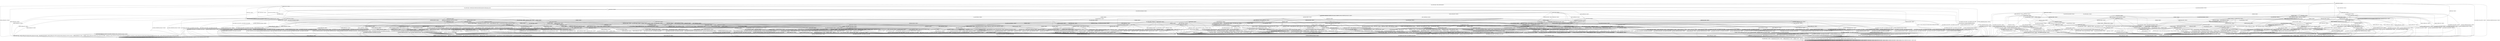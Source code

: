 digraph h19 {
s0 [label="s0"];
s1 [label="s1"];
s2 [label="s2"];
s6 [label="s6"];
s9 [label="s9"];
s10 [label="s10"];
s74 [label="s74"];
s76 [label="s76"];
s3 [label="s3"];
s4 [label="s4"];
s7 [label="s7"];
s8 [label="s8"];
s11 [label="s11"];
s17 [label="s17"];
s22 [label="s22"];
s75 [label="s75"];
s77 [label="s77"];
s78 [label="s78"];
s80 [label="s80"];
s82 [label="s82"];
s86 [label="s86"];
s90 [label="s90"];
s5 [label="s5"];
s12 [label="s12"];
s18 [label="s18"];
s19 [label="s19"];
s24 [label="s24"];
s26 [label="s26"];
s32 [label="s32"];
s38 [label="s38"];
s79 [label="s79"];
s81 [label="s81"];
s83 [label="s83"];
s85 [label="s85"];
s87 [label="s87"];
s88 [label="s88"];
s92 [label="s92"];
s13 [label="s13"];
s14 [label="s14"];
s20 [label="s20"];
s23 [label="s23"];
s25 [label="s25"];
s28 [label="s28"];
s30 [label="s30"];
s33 [label="s33"];
s34 [label="s34"];
s39 [label="s39"];
s41 [label="s41"];
s47 [label="s47"];
s48 [label="s48"];
s84 [label="s84"];
s89 [label="s89"];
s91 [label="s91"];
s15 [label="s15"];
s16 [label="s16"];
s21 [label="s21"];
s27 [label="s27"];
s29 [label="s29"];
s31 [label="s31"];
s35 [label="s35"];
s40 [label="s40"];
s42 [label="s42"];
s44 [label="s44"];
s45 [label="s45"];
s46 [label="s46"];
s50 [label="s50"];
s52 [label="s52"];
s53 [label="s53"];
s60 [label="s60"];
s64 [label="s64"];
s93 [label="s93"];
s36 [label="s36"];
s37 [label="s37"];
s43 [label="s43"];
s49 [label="s49"];
s51 [label="s51"];
s54 [label="s54"];
s57 [label="s57"];
s58 [label="s58"];
s61 [label="s61"];
s62 [label="s62"];
s65 [label="s65"];
s67 [label="s67"];
s70 [label="s70"];
s71 [label="s71"];
s55 [label="s55"];
s56 [label="s56"];
s59 [label="s59"];
s63 [label="s63"];
s66 [label="s66"];
s68 [label="s68"];
s72 [label="s72"];
s69 [label="s69"];
s73 [label="s73"];
s0 -> s1 [label="RSA_CLIENT_HELLO / HELLO_VERIFY_REQUEST"];
s0 -> s2 [label="RSA_CLIENT_KEY_EXCHANGE / TIMEOUT"];
s0 -> s9 [label="CHANGE_CIPHER_SPEC / TIMEOUT"];
s0 -> s10 [label="FINISHED / TIMEOUT"];
s0 -> s0 [label="APPLICATION / TIMEOUT"];
s0 -> s74 [label="CERTIFICATE / TIMEOUT"];
s0 -> s76 [label="EMPTY_CERTIFICATE / TIMEOUT"];
s0 -> s10 [label="CERTIFICATE_VERIFY / TIMEOUT"];
s0 -> s6 [label="Alert(WARNING,CLOSE_NOTIFY) / TIMEOUT"];
s0 -> s6 [label="Alert(FATAL,UNEXPECTED_MESSAGE) / TIMEOUT"];
s1 -> s3 [label="RSA_CLIENT_HELLO / SERVER_HELLO,CERTIFICATE,CERTIFICATE_REQUEST,SERVER_HELLO_DONE"];
s1 -> s4 [label="RSA_CLIENT_KEY_EXCHANGE / TIMEOUT"];
s1 -> s9 [label="CHANGE_CIPHER_SPEC / TIMEOUT"];
s1 -> s11 [label="FINISHED / TIMEOUT"];
s1 -> s1 [label="APPLICATION / TIMEOUT"];
s1 -> s17 [label="CERTIFICATE / TIMEOUT"];
s1 -> s22 [label="EMPTY_CERTIFICATE / TIMEOUT"];
s1 -> s11 [label="CERTIFICATE_VERIFY / TIMEOUT"];
s1 -> s6 [label="Alert(WARNING,CLOSE_NOTIFY) / Alert(WARNING,CLOSE_NOTIFY)"];
s1 -> s6 [label="Alert(FATAL,UNEXPECTED_MESSAGE) / TIMEOUT"];
s2 -> s80 [label="RSA_CLIENT_HELLO / TIMEOUT"];
s2 -> s10 [label="RSA_CLIENT_KEY_EXCHANGE / TIMEOUT"];
s2 -> s8 [label="CHANGE_CIPHER_SPEC / TIMEOUT"];
s2 -> s86 [label="FINISHED / TIMEOUT"];
s2 -> s2 [label="APPLICATION / TIMEOUT"];
s2 -> s78 [label="CERTIFICATE / TIMEOUT"];
s2 -> s78 [label="EMPTY_CERTIFICATE / TIMEOUT"];
s2 -> s75 [label="CERTIFICATE_VERIFY / TIMEOUT"];
s2 -> s6 [label="Alert(WARNING,CLOSE_NOTIFY) / TIMEOUT"];
s2 -> s6 [label="Alert(FATAL,UNEXPECTED_MESSAGE) / TIMEOUT"];
s6 -> s7 [label="RSA_CLIENT_HELLO / TIMEOUT"];
s6 -> s7 [label="RSA_CLIENT_KEY_EXCHANGE / TIMEOUT"];
s6 -> s7 [label="CHANGE_CIPHER_SPEC / TIMEOUT"];
s6 -> s7 [label="FINISHED / TIMEOUT"];
s6 -> s7 [label="APPLICATION / TIMEOUT"];
s6 -> s7 [label="CERTIFICATE / TIMEOUT"];
s6 -> s7 [label="EMPTY_CERTIFICATE / TIMEOUT"];
s6 -> s7 [label="CERTIFICATE_VERIFY / TIMEOUT"];
s6 -> s7 [label="Alert(WARNING,CLOSE_NOTIFY) / TIMEOUT"];
s6 -> s7 [label="Alert(FATAL,UNEXPECTED_MESSAGE) / TIMEOUT"];
s9 -> s9 [label="RSA_CLIENT_HELLO / TIMEOUT"];
s9 -> s9 [label="RSA_CLIENT_KEY_EXCHANGE / TIMEOUT"];
s9 -> s9 [label="CHANGE_CIPHER_SPEC / TIMEOUT"];
s9 -> s9 [label="FINISHED / TIMEOUT"];
s9 -> s9 [label="APPLICATION / TIMEOUT"];
s9 -> s9 [label="CERTIFICATE / TIMEOUT"];
s9 -> s9 [label="EMPTY_CERTIFICATE / TIMEOUT"];
s9 -> s9 [label="CERTIFICATE_VERIFY / TIMEOUT"];
s9 -> s9 [label="Alert(WARNING,CLOSE_NOTIFY) / TIMEOUT"];
s9 -> s9 [label="Alert(FATAL,UNEXPECTED_MESSAGE) / TIMEOUT"];
s10 -> s10 [label="RSA_CLIENT_HELLO / TIMEOUT"];
s10 -> s10 [label="RSA_CLIENT_KEY_EXCHANGE / TIMEOUT"];
s10 -> s9 [label="CHANGE_CIPHER_SPEC / TIMEOUT"];
s10 -> s10 [label="FINISHED / TIMEOUT"];
s10 -> s10 [label="APPLICATION / TIMEOUT"];
s10 -> s10 [label="CERTIFICATE / TIMEOUT"];
s10 -> s10 [label="EMPTY_CERTIFICATE / TIMEOUT"];
s10 -> s10 [label="CERTIFICATE_VERIFY / TIMEOUT"];
s10 -> s6 [label="Alert(WARNING,CLOSE_NOTIFY) / TIMEOUT"];
s10 -> s6 [label="Alert(FATAL,UNEXPECTED_MESSAGE) / TIMEOUT"];
s74 -> s74 [label="RSA_CLIENT_HELLO / TIMEOUT"];
s74 -> s74 [label="RSA_CLIENT_KEY_EXCHANGE / TIMEOUT"];
s74 -> s9 [label="CHANGE_CIPHER_SPEC / TIMEOUT"];
s74 -> s74 [label="FINISHED / TIMEOUT"];
s74 -> s74 [label="APPLICATION / TIMEOUT"];
s74 -> s10 [label="CERTIFICATE / TIMEOUT"];
s74 -> s10 [label="EMPTY_CERTIFICATE / TIMEOUT"];
s74 -> s77 [label="CERTIFICATE_VERIFY / TIMEOUT"];
s74 -> s6 [label="Alert(WARNING,CLOSE_NOTIFY) / TIMEOUT"];
s74 -> s6 [label="Alert(FATAL,UNEXPECTED_MESSAGE) / TIMEOUT"];
s76 -> s82 [label="RSA_CLIENT_HELLO / TIMEOUT"];
s76 -> s78 [label="RSA_CLIENT_KEY_EXCHANGE / TIMEOUT"];
s76 -> s8 [label="CHANGE_CIPHER_SPEC / TIMEOUT"];
s76 -> s90 [label="FINISHED / TIMEOUT"];
s76 -> s76 [label="APPLICATION / TIMEOUT"];
s76 -> s10 [label="CERTIFICATE / TIMEOUT"];
s76 -> s10 [label="EMPTY_CERTIFICATE / TIMEOUT"];
s76 -> s77 [label="CERTIFICATE_VERIFY / TIMEOUT"];
s76 -> s6 [label="Alert(WARNING,CLOSE_NOTIFY) / TIMEOUT"];
s76 -> s6 [label="Alert(FATAL,UNEXPECTED_MESSAGE) / TIMEOUT"];
s3 -> s6 [label="RSA_CLIENT_HELLO / Alert(FATAL,UNEXPECTED_MESSAGE)"];
s3 -> s12 [label="RSA_CLIENT_KEY_EXCHANGE / TIMEOUT"];
s3 -> s9 [label="CHANGE_CIPHER_SPEC / TIMEOUT"];
s3 -> s11 [label="FINISHED / TIMEOUT"];
s3 -> s3 [label="APPLICATION / TIMEOUT"];
s3 -> s17 [label="CERTIFICATE / TIMEOUT"];
s3 -> s18 [label="EMPTY_CERTIFICATE / TIMEOUT"];
s3 -> s11 [label="CERTIFICATE_VERIFY / TIMEOUT"];
s3 -> s6 [label="Alert(WARNING,CLOSE_NOTIFY) / Alert(WARNING,CLOSE_NOTIFY)"];
s3 -> s6 [label="Alert(FATAL,UNEXPECTED_MESSAGE) / TIMEOUT"];
s4 -> s26 [label="RSA_CLIENT_HELLO / TIMEOUT"];
s4 -> s11 [label="RSA_CLIENT_KEY_EXCHANGE / TIMEOUT"];
s4 -> s5 [label="CHANGE_CIPHER_SPEC / TIMEOUT"];
s4 -> s32 [label="FINISHED / TIMEOUT"];
s4 -> s4 [label="APPLICATION / TIMEOUT"];
s4 -> s38 [label="CERTIFICATE / TIMEOUT"];
s4 -> s38 [label="EMPTY_CERTIFICATE / TIMEOUT"];
s4 -> s19 [label="CERTIFICATE_VERIFY / TIMEOUT"];
s4 -> s6 [label="Alert(WARNING,CLOSE_NOTIFY) / Alert(WARNING,CLOSE_NOTIFY)"];
s4 -> s6 [label="Alert(FATAL,UNEXPECTED_MESSAGE) / TIMEOUT"];
s7 -> s7 [label="RSA_CLIENT_HELLO / SOCKET_CLOSED"];
s7 -> s7 [label="RSA_CLIENT_KEY_EXCHANGE / SOCKET_CLOSED"];
s7 -> s7 [label="CHANGE_CIPHER_SPEC / SOCKET_CLOSED"];
s7 -> s7 [label="FINISHED / SOCKET_CLOSED"];
s7 -> s7 [label="APPLICATION / SOCKET_CLOSED"];
s7 -> s7 [label="CERTIFICATE / SOCKET_CLOSED"];
s7 -> s7 [label="EMPTY_CERTIFICATE / SOCKET_CLOSED"];
s7 -> s7 [label="CERTIFICATE_VERIFY / SOCKET_CLOSED"];
s7 -> s7 [label="Alert(WARNING,CLOSE_NOTIFY) / SOCKET_CLOSED"];
s7 -> s7 [label="Alert(FATAL,UNEXPECTED_MESSAGE) / SOCKET_CLOSED"];
s8 -> s6 [label="RSA_CLIENT_HELLO / TIMEOUT"];
s8 -> s6 [label="RSA_CLIENT_KEY_EXCHANGE / TIMEOUT"];
s8 -> s9 [label="CHANGE_CIPHER_SPEC / TIMEOUT"];
s8 -> s6 [label="FINISHED / TIMEOUT"];
s8 -> s8 [label="APPLICATION / TIMEOUT"];
s8 -> s6 [label="CERTIFICATE / TIMEOUT"];
s8 -> s6 [label="EMPTY_CERTIFICATE / TIMEOUT"];
s8 -> s6 [label="CERTIFICATE_VERIFY / TIMEOUT"];
s8 -> s8 [label="Alert(WARNING,CLOSE_NOTIFY) / TIMEOUT"];
s8 -> s8 [label="Alert(FATAL,UNEXPECTED_MESSAGE) / TIMEOUT"];
s11 -> s11 [label="RSA_CLIENT_HELLO / TIMEOUT"];
s11 -> s11 [label="RSA_CLIENT_KEY_EXCHANGE / TIMEOUT"];
s11 -> s9 [label="CHANGE_CIPHER_SPEC / TIMEOUT"];
s11 -> s11 [label="FINISHED / TIMEOUT"];
s11 -> s11 [label="APPLICATION / TIMEOUT"];
s11 -> s11 [label="CERTIFICATE / TIMEOUT"];
s11 -> s11 [label="EMPTY_CERTIFICATE / TIMEOUT"];
s11 -> s11 [label="CERTIFICATE_VERIFY / TIMEOUT"];
s11 -> s6 [label="Alert(WARNING,CLOSE_NOTIFY) / Alert(WARNING,CLOSE_NOTIFY)"];
s11 -> s6 [label="Alert(FATAL,UNEXPECTED_MESSAGE) / TIMEOUT"];
s17 -> s17 [label="RSA_CLIENT_HELLO / TIMEOUT"];
s17 -> s17 [label="RSA_CLIENT_KEY_EXCHANGE / TIMEOUT"];
s17 -> s9 [label="CHANGE_CIPHER_SPEC / TIMEOUT"];
s17 -> s17 [label="FINISHED / TIMEOUT"];
s17 -> s17 [label="APPLICATION / TIMEOUT"];
s17 -> s11 [label="CERTIFICATE / TIMEOUT"];
s17 -> s11 [label="EMPTY_CERTIFICATE / TIMEOUT"];
s17 -> s24 [label="CERTIFICATE_VERIFY / TIMEOUT"];
s17 -> s6 [label="Alert(WARNING,CLOSE_NOTIFY) / Alert(WARNING,CLOSE_NOTIFY)"];
s17 -> s6 [label="Alert(FATAL,UNEXPECTED_MESSAGE) / TIMEOUT"];
s22 -> s33 [label="RSA_CLIENT_HELLO / TIMEOUT"];
s22 -> s38 [label="RSA_CLIENT_KEY_EXCHANGE / TIMEOUT"];
s22 -> s5 [label="CHANGE_CIPHER_SPEC / TIMEOUT"];
s22 -> s47 [label="FINISHED / TIMEOUT"];
s22 -> s22 [label="APPLICATION / TIMEOUT"];
s22 -> s11 [label="CERTIFICATE / TIMEOUT"];
s22 -> s11 [label="EMPTY_CERTIFICATE / TIMEOUT"];
s22 -> s24 [label="CERTIFICATE_VERIFY / TIMEOUT"];
s22 -> s6 [label="Alert(WARNING,CLOSE_NOTIFY) / Alert(WARNING,CLOSE_NOTIFY)"];
s22 -> s6 [label="Alert(FATAL,UNEXPECTED_MESSAGE) / TIMEOUT"];
s75 -> s81 [label="RSA_CLIENT_HELLO / TIMEOUT"];
s75 -> s10 [label="RSA_CLIENT_KEY_EXCHANGE / TIMEOUT"];
s75 -> s8 [label="CHANGE_CIPHER_SPEC / TIMEOUT"];
s75 -> s87 [label="FINISHED / TIMEOUT"];
s75 -> s75 [label="APPLICATION / TIMEOUT"];
s75 -> s79 [label="CERTIFICATE / TIMEOUT"];
s75 -> s79 [label="EMPTY_CERTIFICATE / TIMEOUT"];
s75 -> s10 [label="CERTIFICATE_VERIFY / TIMEOUT"];
s75 -> s6 [label="Alert(WARNING,CLOSE_NOTIFY) / TIMEOUT"];
s75 -> s6 [label="Alert(FATAL,UNEXPECTED_MESSAGE) / TIMEOUT"];
s77 -> s77 [label="RSA_CLIENT_HELLO / TIMEOUT"];
s77 -> s79 [label="RSA_CLIENT_KEY_EXCHANGE / TIMEOUT"];
s77 -> s8 [label="CHANGE_CIPHER_SPEC / TIMEOUT"];
s77 -> s85 [label="FINISHED / TIMEOUT"];
s77 -> s77 [label="APPLICATION / TIMEOUT"];
s77 -> s10 [label="CERTIFICATE / TIMEOUT"];
s77 -> s10 [label="EMPTY_CERTIFICATE / TIMEOUT"];
s77 -> s10 [label="CERTIFICATE_VERIFY / TIMEOUT"];
s77 -> s6 [label="Alert(WARNING,CLOSE_NOTIFY) / TIMEOUT"];
s77 -> s6 [label="Alert(FATAL,UNEXPECTED_MESSAGE) / TIMEOUT"];
s78 -> s83 [label="RSA_CLIENT_HELLO / TIMEOUT"];
s78 -> s10 [label="RSA_CLIENT_KEY_EXCHANGE / TIMEOUT"];
s78 -> s8 [label="CHANGE_CIPHER_SPEC / TIMEOUT"];
s78 -> s90 [label="FINISHED / TIMEOUT"];
s78 -> s78 [label="APPLICATION / TIMEOUT"];
s78 -> s10 [label="CERTIFICATE / TIMEOUT"];
s78 -> s10 [label="EMPTY_CERTIFICATE / TIMEOUT"];
s78 -> s79 [label="CERTIFICATE_VERIFY / TIMEOUT"];
s78 -> s6 [label="Alert(WARNING,CLOSE_NOTIFY) / TIMEOUT"];
s78 -> s6 [label="Alert(FATAL,UNEXPECTED_MESSAGE) / TIMEOUT"];
s80 -> s10 [label="RSA_CLIENT_HELLO / TIMEOUT"];
s80 -> s10 [label="RSA_CLIENT_KEY_EXCHANGE / TIMEOUT"];
s80 -> s8 [label="CHANGE_CIPHER_SPEC / TIMEOUT"];
s80 -> s88 [label="FINISHED / TIMEOUT"];
s80 -> s80 [label="APPLICATION / TIMEOUT"];
s80 -> s83 [label="CERTIFICATE / TIMEOUT"];
s80 -> s83 [label="EMPTY_CERTIFICATE / TIMEOUT"];
s80 -> s81 [label="CERTIFICATE_VERIFY / TIMEOUT"];
s80 -> s6 [label="Alert(WARNING,CLOSE_NOTIFY) / TIMEOUT"];
s80 -> s6 [label="Alert(FATAL,UNEXPECTED_MESSAGE) / TIMEOUT"];
s82 -> s10 [label="RSA_CLIENT_HELLO / TIMEOUT"];
s82 -> s83 [label="RSA_CLIENT_KEY_EXCHANGE / TIMEOUT"];
s82 -> s8 [label="CHANGE_CIPHER_SPEC / TIMEOUT"];
s82 -> s92 [label="FINISHED / TIMEOUT"];
s82 -> s82 [label="APPLICATION / TIMEOUT"];
s82 -> s10 [label="CERTIFICATE / TIMEOUT"];
s82 -> s10 [label="EMPTY_CERTIFICATE / TIMEOUT"];
s82 -> s77 [label="CERTIFICATE_VERIFY / TIMEOUT"];
s82 -> s6 [label="Alert(WARNING,CLOSE_NOTIFY) / TIMEOUT"];
s82 -> s6 [label="Alert(FATAL,UNEXPECTED_MESSAGE) / TIMEOUT"];
s86 -> s88 [label="RSA_CLIENT_HELLO / TIMEOUT"];
s86 -> s10 [label="RSA_CLIENT_KEY_EXCHANGE / TIMEOUT"];
s86 -> s8 [label="CHANGE_CIPHER_SPEC / TIMEOUT"];
s86 -> s10 [label="FINISHED / TIMEOUT"];
s86 -> s86 [label="APPLICATION / TIMEOUT"];
s86 -> s90 [label="CERTIFICATE / TIMEOUT"];
s86 -> s90 [label="EMPTY_CERTIFICATE / TIMEOUT"];
s86 -> s87 [label="CERTIFICATE_VERIFY / TIMEOUT"];
s86 -> s6 [label="Alert(WARNING,CLOSE_NOTIFY) / TIMEOUT"];
s86 -> s6 [label="Alert(FATAL,UNEXPECTED_MESSAGE) / TIMEOUT"];
s90 -> s92 [label="RSA_CLIENT_HELLO / TIMEOUT"];
s90 -> s90 [label="RSA_CLIENT_KEY_EXCHANGE / TIMEOUT"];
s90 -> s8 [label="CHANGE_CIPHER_SPEC / TIMEOUT"];
s90 -> s10 [label="FINISHED / TIMEOUT"];
s90 -> s90 [label="APPLICATION / TIMEOUT"];
s90 -> s10 [label="CERTIFICATE / TIMEOUT"];
s90 -> s10 [label="EMPTY_CERTIFICATE / TIMEOUT"];
s90 -> s85 [label="CERTIFICATE_VERIFY / TIMEOUT"];
s90 -> s6 [label="Alert(WARNING,CLOSE_NOTIFY) / TIMEOUT"];
s90 -> s6 [label="Alert(FATAL,UNEXPECTED_MESSAGE) / TIMEOUT"];
s5 -> s6 [label="RSA_CLIENT_HELLO / Alert(FATAL,UNEXPECTED_MESSAGE)"];
s5 -> s6 [label="RSA_CLIENT_KEY_EXCHANGE / Alert(FATAL,UNEXPECTED_MESSAGE)"];
s5 -> s9 [label="CHANGE_CIPHER_SPEC / TIMEOUT"];
s5 -> s6 [label="FINISHED / Alert(FATAL,UNEXPECTED_MESSAGE)"];
s5 -> s5 [label="APPLICATION / TIMEOUT"];
s5 -> s6 [label="CERTIFICATE / Alert(FATAL,UNEXPECTED_MESSAGE)"];
s5 -> s6 [label="EMPTY_CERTIFICATE / Alert(FATAL,UNEXPECTED_MESSAGE)"];
s5 -> s6 [label="CERTIFICATE_VERIFY / Alert(FATAL,UNEXPECTED_MESSAGE)"];
s5 -> s5 [label="Alert(WARNING,CLOSE_NOTIFY) / TIMEOUT"];
s5 -> s5 [label="Alert(FATAL,UNEXPECTED_MESSAGE) / TIMEOUT"];
s12 -> s26 [label="RSA_CLIENT_HELLO / TIMEOUT"];
s12 -> s11 [label="RSA_CLIENT_KEY_EXCHANGE / TIMEOUT"];
s12 -> s13 [label="CHANGE_CIPHER_SPEC / TIMEOUT"];
s12 -> s32 [label="FINISHED / TIMEOUT"];
s12 -> s12 [label="APPLICATION / TIMEOUT"];
s12 -> s14 [label="CERTIFICATE / TIMEOUT"];
s12 -> s23 [label="EMPTY_CERTIFICATE / TIMEOUT"];
s12 -> s20 [label="CERTIFICATE_VERIFY / TIMEOUT"];
s12 -> s6 [label="Alert(WARNING,CLOSE_NOTIFY) / Alert(WARNING,CLOSE_NOTIFY)"];
s12 -> s6 [label="Alert(FATAL,UNEXPECTED_MESSAGE) / TIMEOUT"];
s18 -> s33 [label="RSA_CLIENT_HELLO / TIMEOUT"];
s18 -> s23 [label="RSA_CLIENT_KEY_EXCHANGE / TIMEOUT"];
s18 -> s5 [label="CHANGE_CIPHER_SPEC / TIMEOUT"];
s18 -> s47 [label="FINISHED / TIMEOUT"];
s18 -> s18 [label="APPLICATION / TIMEOUT"];
s18 -> s11 [label="CERTIFICATE / TIMEOUT"];
s18 -> s11 [label="EMPTY_CERTIFICATE / TIMEOUT"];
s18 -> s25 [label="CERTIFICATE_VERIFY / TIMEOUT"];
s18 -> s6 [label="Alert(WARNING,CLOSE_NOTIFY) / Alert(WARNING,CLOSE_NOTIFY)"];
s18 -> s6 [label="Alert(FATAL,UNEXPECTED_MESSAGE) / TIMEOUT"];
s19 -> s28 [label="RSA_CLIENT_HELLO / TIMEOUT"];
s19 -> s11 [label="RSA_CLIENT_KEY_EXCHANGE / TIMEOUT"];
s19 -> s5 [label="CHANGE_CIPHER_SPEC / TIMEOUT"];
s19 -> s34 [label="FINISHED / TIMEOUT"];
s19 -> s19 [label="APPLICATION / TIMEOUT"];
s19 -> s39 [label="CERTIFICATE / TIMEOUT"];
s19 -> s39 [label="EMPTY_CERTIFICATE / TIMEOUT"];
s19 -> s11 [label="CERTIFICATE_VERIFY / TIMEOUT"];
s19 -> s6 [label="Alert(WARNING,CLOSE_NOTIFY) / Alert(WARNING,CLOSE_NOTIFY)"];
s19 -> s6 [label="Alert(FATAL,UNEXPECTED_MESSAGE) / TIMEOUT"];
s24 -> s30 [label="RSA_CLIENT_HELLO / TIMEOUT"];
s24 -> s39 [label="RSA_CLIENT_KEY_EXCHANGE / TIMEOUT"];
s24 -> s5 [label="CHANGE_CIPHER_SPEC / TIMEOUT"];
s24 -> s48 [label="FINISHED / TIMEOUT"];
s24 -> s24 [label="APPLICATION / TIMEOUT"];
s24 -> s11 [label="CERTIFICATE / TIMEOUT"];
s24 -> s11 [label="EMPTY_CERTIFICATE / TIMEOUT"];
s24 -> s11 [label="CERTIFICATE_VERIFY / TIMEOUT"];
s24 -> s6 [label="Alert(WARNING,CLOSE_NOTIFY) / Alert(WARNING,CLOSE_NOTIFY)"];
s24 -> s6 [label="Alert(FATAL,UNEXPECTED_MESSAGE) / TIMEOUT"];
s26 -> s11 [label="RSA_CLIENT_HELLO / TIMEOUT"];
s26 -> s11 [label="RSA_CLIENT_KEY_EXCHANGE / TIMEOUT"];
s26 -> s5 [label="CHANGE_CIPHER_SPEC / TIMEOUT"];
s26 -> s41 [label="FINISHED / TIMEOUT"];
s26 -> s26 [label="APPLICATION / TIMEOUT"];
s26 -> s27 [label="CERTIFICATE / TIMEOUT"];
s26 -> s27 [label="EMPTY_CERTIFICATE / TIMEOUT"];
s26 -> s28 [label="CERTIFICATE_VERIFY / TIMEOUT"];
s26 -> s6 [label="Alert(WARNING,CLOSE_NOTIFY) / Alert(WARNING,CLOSE_NOTIFY)"];
s26 -> s6 [label="Alert(FATAL,UNEXPECTED_MESSAGE) / TIMEOUT"];
s32 -> s41 [label="RSA_CLIENT_HELLO / TIMEOUT"];
s32 -> s11 [label="RSA_CLIENT_KEY_EXCHANGE / TIMEOUT"];
s32 -> s5 [label="CHANGE_CIPHER_SPEC / TIMEOUT"];
s32 -> s11 [label="FINISHED / TIMEOUT"];
s32 -> s32 [label="APPLICATION / TIMEOUT"];
s32 -> s46 [label="CERTIFICATE / TIMEOUT"];
s32 -> s46 [label="EMPTY_CERTIFICATE / TIMEOUT"];
s32 -> s34 [label="CERTIFICATE_VERIFY / TIMEOUT"];
s32 -> s6 [label="Alert(WARNING,CLOSE_NOTIFY) / Alert(WARNING,CLOSE_NOTIFY)"];
s32 -> s6 [label="Alert(FATAL,UNEXPECTED_MESSAGE) / TIMEOUT"];
s38 -> s27 [label="RSA_CLIENT_HELLO / TIMEOUT"];
s38 -> s11 [label="RSA_CLIENT_KEY_EXCHANGE / TIMEOUT"];
s38 -> s5 [label="CHANGE_CIPHER_SPEC / TIMEOUT"];
s38 -> s46 [label="FINISHED / TIMEOUT"];
s38 -> s38 [label="APPLICATION / TIMEOUT"];
s38 -> s11 [label="CERTIFICATE / TIMEOUT"];
s38 -> s11 [label="EMPTY_CERTIFICATE / TIMEOUT"];
s38 -> s39 [label="CERTIFICATE_VERIFY / TIMEOUT"];
s38 -> s6 [label="Alert(WARNING,CLOSE_NOTIFY) / Alert(WARNING,CLOSE_NOTIFY)"];
s38 -> s6 [label="Alert(FATAL,UNEXPECTED_MESSAGE) / TIMEOUT"];
s79 -> s84 [label="RSA_CLIENT_HELLO / TIMEOUT"];
s79 -> s10 [label="RSA_CLIENT_KEY_EXCHANGE / TIMEOUT"];
s79 -> s8 [label="CHANGE_CIPHER_SPEC / TIMEOUT"];
s79 -> s91 [label="FINISHED / TIMEOUT"];
s79 -> s79 [label="APPLICATION / TIMEOUT"];
s79 -> s10 [label="CERTIFICATE / TIMEOUT"];
s79 -> s10 [label="EMPTY_CERTIFICATE / TIMEOUT"];
s79 -> s10 [label="CERTIFICATE_VERIFY / TIMEOUT"];
s79 -> s6 [label="Alert(WARNING,CLOSE_NOTIFY) / TIMEOUT"];
s79 -> s6 [label="Alert(FATAL,UNEXPECTED_MESSAGE) / TIMEOUT"];
s81 -> s10 [label="RSA_CLIENT_HELLO / TIMEOUT"];
s81 -> s10 [label="RSA_CLIENT_KEY_EXCHANGE / TIMEOUT"];
s81 -> s8 [label="CHANGE_CIPHER_SPEC / TIMEOUT"];
s81 -> s89 [label="FINISHED / TIMEOUT"];
s81 -> s81 [label="APPLICATION / TIMEOUT"];
s81 -> s84 [label="CERTIFICATE / TIMEOUT"];
s81 -> s84 [label="EMPTY_CERTIFICATE / TIMEOUT"];
s81 -> s10 [label="CERTIFICATE_VERIFY / TIMEOUT"];
s81 -> s6 [label="Alert(WARNING,CLOSE_NOTIFY) / TIMEOUT"];
s81 -> s6 [label="Alert(FATAL,UNEXPECTED_MESSAGE) / TIMEOUT"];
s83 -> s10 [label="RSA_CLIENT_HELLO / TIMEOUT"];
s83 -> s10 [label="RSA_CLIENT_KEY_EXCHANGE / TIMEOUT"];
s83 -> s8 [label="CHANGE_CIPHER_SPEC / TIMEOUT"];
s83 -> s92 [label="FINISHED / TIMEOUT"];
s83 -> s83 [label="APPLICATION / TIMEOUT"];
s83 -> s10 [label="CERTIFICATE / TIMEOUT"];
s83 -> s10 [label="EMPTY_CERTIFICATE / TIMEOUT"];
s83 -> s84 [label="CERTIFICATE_VERIFY / TIMEOUT"];
s83 -> s6 [label="Alert(WARNING,CLOSE_NOTIFY) / TIMEOUT"];
s83 -> s6 [label="Alert(FATAL,UNEXPECTED_MESSAGE) / TIMEOUT"];
s85 -> s85 [label="RSA_CLIENT_HELLO / TIMEOUT"];
s85 -> s91 [label="RSA_CLIENT_KEY_EXCHANGE / TIMEOUT"];
s85 -> s8 [label="CHANGE_CIPHER_SPEC / TIMEOUT"];
s85 -> s10 [label="FINISHED / TIMEOUT"];
s85 -> s85 [label="APPLICATION / TIMEOUT"];
s85 -> s10 [label="CERTIFICATE / TIMEOUT"];
s85 -> s10 [label="EMPTY_CERTIFICATE / TIMEOUT"];
s85 -> s10 [label="CERTIFICATE_VERIFY / TIMEOUT"];
s85 -> s6 [label="Alert(WARNING,CLOSE_NOTIFY) / TIMEOUT"];
s85 -> s6 [label="Alert(FATAL,UNEXPECTED_MESSAGE) / TIMEOUT"];
s87 -> s89 [label="RSA_CLIENT_HELLO / TIMEOUT"];
s87 -> s10 [label="RSA_CLIENT_KEY_EXCHANGE / TIMEOUT"];
s87 -> s8 [label="CHANGE_CIPHER_SPEC / TIMEOUT"];
s87 -> s10 [label="FINISHED / TIMEOUT"];
s87 -> s87 [label="APPLICATION / TIMEOUT"];
s87 -> s91 [label="CERTIFICATE / TIMEOUT"];
s87 -> s91 [label="EMPTY_CERTIFICATE / TIMEOUT"];
s87 -> s10 [label="CERTIFICATE_VERIFY / TIMEOUT"];
s87 -> s6 [label="Alert(WARNING,CLOSE_NOTIFY) / TIMEOUT"];
s87 -> s6 [label="Alert(FATAL,UNEXPECTED_MESSAGE) / TIMEOUT"];
s88 -> s10 [label="RSA_CLIENT_HELLO / TIMEOUT"];
s88 -> s10 [label="RSA_CLIENT_KEY_EXCHANGE / TIMEOUT"];
s88 -> s8 [label="CHANGE_CIPHER_SPEC / TIMEOUT"];
s88 -> s10 [label="FINISHED / TIMEOUT"];
s88 -> s88 [label="APPLICATION / TIMEOUT"];
s88 -> s92 [label="CERTIFICATE / TIMEOUT"];
s88 -> s92 [label="EMPTY_CERTIFICATE / TIMEOUT"];
s88 -> s89 [label="CERTIFICATE_VERIFY / TIMEOUT"];
s88 -> s6 [label="Alert(WARNING,CLOSE_NOTIFY) / TIMEOUT"];
s88 -> s6 [label="Alert(FATAL,UNEXPECTED_MESSAGE) / TIMEOUT"];
s92 -> s10 [label="RSA_CLIENT_HELLO / TIMEOUT"];
s92 -> s92 [label="RSA_CLIENT_KEY_EXCHANGE / TIMEOUT"];
s92 -> s8 [label="CHANGE_CIPHER_SPEC / TIMEOUT"];
s92 -> s10 [label="FINISHED / TIMEOUT"];
s92 -> s92 [label="APPLICATION / TIMEOUT"];
s92 -> s10 [label="CERTIFICATE / TIMEOUT"];
s92 -> s10 [label="EMPTY_CERTIFICATE / TIMEOUT"];
s92 -> s85 [label="CERTIFICATE_VERIFY / TIMEOUT"];
s92 -> s6 [label="Alert(WARNING,CLOSE_NOTIFY) / TIMEOUT"];
s92 -> s6 [label="Alert(FATAL,UNEXPECTED_MESSAGE) / TIMEOUT"];
s13 -> s60 [label="RSA_CLIENT_HELLO / TIMEOUT"];
s13 -> s11 [label="RSA_CLIENT_KEY_EXCHANGE / TIMEOUT"];
s13 -> s9 [label="CHANGE_CIPHER_SPEC / TIMEOUT"];
s13 -> s15 [label="FINISHED / CHANGE_CIPHER_SPEC,FINISHED,CHANGE_CIPHER_SPEC,FINISHED"];
s13 -> s13 [label="APPLICATION / TIMEOUT"];
s13 -> s44 [label="CERTIFICATE / TIMEOUT"];
s13 -> s45 [label="EMPTY_CERTIFICATE / TIMEOUT"];
s13 -> s64 [label="CERTIFICATE_VERIFY / TIMEOUT"];
s13 -> s13 [label="Alert(WARNING,CLOSE_NOTIFY) / TIMEOUT"];
s13 -> s13 [label="Alert(FATAL,UNEXPECTED_MESSAGE) / TIMEOUT"];
s14 -> s27 [label="RSA_CLIENT_HELLO / TIMEOUT"];
s14 -> s11 [label="RSA_CLIENT_KEY_EXCHANGE / TIMEOUT"];
s14 -> s16 [label="CHANGE_CIPHER_SPEC / TIMEOUT"];
s14 -> s46 [label="FINISHED / TIMEOUT"];
s14 -> s14 [label="APPLICATION / TIMEOUT"];
s14 -> s11 [label="CERTIFICATE / TIMEOUT"];
s14 -> s11 [label="EMPTY_CERTIFICATE / TIMEOUT"];
s14 -> s14 [label="CERTIFICATE_VERIFY / TIMEOUT"];
s14 -> s6 [label="Alert(WARNING,CLOSE_NOTIFY) / Alert(WARNING,CLOSE_NOTIFY)"];
s14 -> s6 [label="Alert(FATAL,UNEXPECTED_MESSAGE) / TIMEOUT"];
s20 -> s29 [label="RSA_CLIENT_HELLO / TIMEOUT"];
s20 -> s11 [label="RSA_CLIENT_KEY_EXCHANGE / TIMEOUT"];
s20 -> s21 [label="CHANGE_CIPHER_SPEC / TIMEOUT"];
s20 -> s35 [label="FINISHED / TIMEOUT"];
s20 -> s20 [label="APPLICATION / TIMEOUT"];
s20 -> s40 [label="CERTIFICATE / TIMEOUT"];
s20 -> s40 [label="EMPTY_CERTIFICATE / TIMEOUT"];
s20 -> s11 [label="CERTIFICATE_VERIFY / TIMEOUT"];
s20 -> s6 [label="Alert(WARNING,CLOSE_NOTIFY) / Alert(WARNING,CLOSE_NOTIFY)"];
s20 -> s6 [label="Alert(FATAL,UNEXPECTED_MESSAGE) / TIMEOUT"];
s23 -> s27 [label="RSA_CLIENT_HELLO / TIMEOUT"];
s23 -> s11 [label="RSA_CLIENT_KEY_EXCHANGE / TIMEOUT"];
s23 -> s16 [label="CHANGE_CIPHER_SPEC / TIMEOUT"];
s23 -> s46 [label="FINISHED / TIMEOUT"];
s23 -> s23 [label="APPLICATION / TIMEOUT"];
s23 -> s11 [label="CERTIFICATE / TIMEOUT"];
s23 -> s11 [label="EMPTY_CERTIFICATE / TIMEOUT"];
s23 -> s40 [label="CERTIFICATE_VERIFY / TIMEOUT"];
s23 -> s6 [label="Alert(WARNING,CLOSE_NOTIFY) / Alert(WARNING,CLOSE_NOTIFY)"];
s23 -> s6 [label="Alert(FATAL,UNEXPECTED_MESSAGE) / TIMEOUT"];
s25 -> s31 [label="RSA_CLIENT_HELLO / TIMEOUT"];
s25 -> s40 [label="RSA_CLIENT_KEY_EXCHANGE / TIMEOUT"];
s25 -> s21 [label="CHANGE_CIPHER_SPEC / TIMEOUT"];
s25 -> s25 [label="FINISHED / TIMEOUT"];
s25 -> s25 [label="APPLICATION / TIMEOUT"];
s25 -> s11 [label="CERTIFICATE / TIMEOUT"];
s25 -> s11 [label="EMPTY_CERTIFICATE / TIMEOUT"];
s25 -> s11 [label="CERTIFICATE_VERIFY / TIMEOUT"];
s25 -> s6 [label="Alert(WARNING,CLOSE_NOTIFY) / Alert(WARNING,CLOSE_NOTIFY)"];
s25 -> s6 [label="Alert(FATAL,UNEXPECTED_MESSAGE) / TIMEOUT"];
s28 -> s11 [label="RSA_CLIENT_HELLO / TIMEOUT"];
s28 -> s11 [label="RSA_CLIENT_KEY_EXCHANGE / TIMEOUT"];
s28 -> s5 [label="CHANGE_CIPHER_SPEC / TIMEOUT"];
s28 -> s42 [label="FINISHED / TIMEOUT"];
s28 -> s28 [label="APPLICATION / TIMEOUT"];
s28 -> s36 [label="CERTIFICATE / TIMEOUT"];
s28 -> s36 [label="EMPTY_CERTIFICATE / TIMEOUT"];
s28 -> s11 [label="CERTIFICATE_VERIFY / TIMEOUT"];
s28 -> s6 [label="Alert(WARNING,CLOSE_NOTIFY) / Alert(WARNING,CLOSE_NOTIFY)"];
s28 -> s6 [label="Alert(FATAL,UNEXPECTED_MESSAGE) / TIMEOUT"];
s30 -> s11 [label="RSA_CLIENT_HELLO / TIMEOUT"];
s30 -> s36 [label="RSA_CLIENT_KEY_EXCHANGE / TIMEOUT"];
s30 -> s5 [label="CHANGE_CIPHER_SPEC / TIMEOUT"];
s30 -> s50 [label="FINISHED / TIMEOUT"];
s30 -> s30 [label="APPLICATION / TIMEOUT"];
s30 -> s11 [label="CERTIFICATE / TIMEOUT"];
s30 -> s11 [label="EMPTY_CERTIFICATE / TIMEOUT"];
s30 -> s11 [label="CERTIFICATE_VERIFY / TIMEOUT"];
s30 -> s6 [label="Alert(WARNING,CLOSE_NOTIFY) / Alert(WARNING,CLOSE_NOTIFY)"];
s30 -> s6 [label="Alert(FATAL,UNEXPECTED_MESSAGE) / TIMEOUT"];
s33 -> s11 [label="RSA_CLIENT_HELLO / TIMEOUT"];
s33 -> s27 [label="RSA_CLIENT_KEY_EXCHANGE / TIMEOUT"];
s33 -> s5 [label="CHANGE_CIPHER_SPEC / TIMEOUT"];
s33 -> s52 [label="FINISHED / TIMEOUT"];
s33 -> s33 [label="APPLICATION / TIMEOUT"];
s33 -> s11 [label="CERTIFICATE / TIMEOUT"];
s33 -> s11 [label="EMPTY_CERTIFICATE / TIMEOUT"];
s33 -> s30 [label="CERTIFICATE_VERIFY / TIMEOUT"];
s33 -> s6 [label="Alert(WARNING,CLOSE_NOTIFY) / Alert(WARNING,CLOSE_NOTIFY)"];
s33 -> s6 [label="Alert(FATAL,UNEXPECTED_MESSAGE) / TIMEOUT"];
s34 -> s42 [label="RSA_CLIENT_HELLO / TIMEOUT"];
s34 -> s11 [label="RSA_CLIENT_KEY_EXCHANGE / TIMEOUT"];
s34 -> s5 [label="CHANGE_CIPHER_SPEC / TIMEOUT"];
s34 -> s11 [label="FINISHED / TIMEOUT"];
s34 -> s34 [label="APPLICATION / TIMEOUT"];
s34 -> s53 [label="CERTIFICATE / TIMEOUT"];
s34 -> s53 [label="EMPTY_CERTIFICATE / TIMEOUT"];
s34 -> s11 [label="CERTIFICATE_VERIFY / TIMEOUT"];
s34 -> s6 [label="Alert(WARNING,CLOSE_NOTIFY) / Alert(WARNING,CLOSE_NOTIFY)"];
s34 -> s6 [label="Alert(FATAL,UNEXPECTED_MESSAGE) / TIMEOUT"];
s39 -> s36 [label="RSA_CLIENT_HELLO / TIMEOUT"];
s39 -> s11 [label="RSA_CLIENT_KEY_EXCHANGE / TIMEOUT"];
s39 -> s5 [label="CHANGE_CIPHER_SPEC / TIMEOUT"];
s39 -> s53 [label="FINISHED / TIMEOUT"];
s39 -> s39 [label="APPLICATION / TIMEOUT"];
s39 -> s11 [label="CERTIFICATE / TIMEOUT"];
s39 -> s11 [label="EMPTY_CERTIFICATE / TIMEOUT"];
s39 -> s11 [label="CERTIFICATE_VERIFY / TIMEOUT"];
s39 -> s6 [label="Alert(WARNING,CLOSE_NOTIFY) / Alert(WARNING,CLOSE_NOTIFY)"];
s39 -> s6 [label="Alert(FATAL,UNEXPECTED_MESSAGE) / TIMEOUT"];
s41 -> s11 [label="RSA_CLIENT_HELLO / TIMEOUT"];
s41 -> s11 [label="RSA_CLIENT_KEY_EXCHANGE / TIMEOUT"];
s41 -> s5 [label="CHANGE_CIPHER_SPEC / TIMEOUT"];
s41 -> s11 [label="FINISHED / TIMEOUT"];
s41 -> s41 [label="APPLICATION / TIMEOUT"];
s41 -> s49 [label="CERTIFICATE / TIMEOUT"];
s41 -> s49 [label="EMPTY_CERTIFICATE / TIMEOUT"];
s41 -> s42 [label="CERTIFICATE_VERIFY / TIMEOUT"];
s41 -> s6 [label="Alert(WARNING,CLOSE_NOTIFY) / Alert(WARNING,CLOSE_NOTIFY)"];
s41 -> s6 [label="Alert(FATAL,UNEXPECTED_MESSAGE) / TIMEOUT"];
s47 -> s52 [label="RSA_CLIENT_HELLO / TIMEOUT"];
s47 -> s46 [label="RSA_CLIENT_KEY_EXCHANGE / TIMEOUT"];
s47 -> s5 [label="CHANGE_CIPHER_SPEC / TIMEOUT"];
s47 -> s11 [label="FINISHED / TIMEOUT"];
s47 -> s47 [label="APPLICATION / TIMEOUT"];
s47 -> s11 [label="CERTIFICATE / TIMEOUT"];
s47 -> s11 [label="EMPTY_CERTIFICATE / TIMEOUT"];
s47 -> s48 [label="CERTIFICATE_VERIFY / TIMEOUT"];
s47 -> s6 [label="Alert(WARNING,CLOSE_NOTIFY) / Alert(WARNING,CLOSE_NOTIFY)"];
s47 -> s6 [label="Alert(FATAL,UNEXPECTED_MESSAGE) / TIMEOUT"];
s48 -> s50 [label="RSA_CLIENT_HELLO / TIMEOUT"];
s48 -> s53 [label="RSA_CLIENT_KEY_EXCHANGE / TIMEOUT"];
s48 -> s5 [label="CHANGE_CIPHER_SPEC / TIMEOUT"];
s48 -> s11 [label="FINISHED / TIMEOUT"];
s48 -> s48 [label="APPLICATION / TIMEOUT"];
s48 -> s11 [label="CERTIFICATE / TIMEOUT"];
s48 -> s11 [label="EMPTY_CERTIFICATE / TIMEOUT"];
s48 -> s11 [label="CERTIFICATE_VERIFY / TIMEOUT"];
s48 -> s6 [label="Alert(WARNING,CLOSE_NOTIFY) / Alert(WARNING,CLOSE_NOTIFY)"];
s48 -> s6 [label="Alert(FATAL,UNEXPECTED_MESSAGE) / TIMEOUT"];
s84 -> s10 [label="RSA_CLIENT_HELLO / TIMEOUT"];
s84 -> s10 [label="RSA_CLIENT_KEY_EXCHANGE / TIMEOUT"];
s84 -> s8 [label="CHANGE_CIPHER_SPEC / TIMEOUT"];
s84 -> s93 [label="FINISHED / TIMEOUT"];
s84 -> s84 [label="APPLICATION / TIMEOUT"];
s84 -> s10 [label="CERTIFICATE / TIMEOUT"];
s84 -> s10 [label="EMPTY_CERTIFICATE / TIMEOUT"];
s84 -> s10 [label="CERTIFICATE_VERIFY / TIMEOUT"];
s84 -> s6 [label="Alert(WARNING,CLOSE_NOTIFY) / TIMEOUT"];
s84 -> s6 [label="Alert(FATAL,UNEXPECTED_MESSAGE) / TIMEOUT"];
s89 -> s10 [label="RSA_CLIENT_HELLO / TIMEOUT"];
s89 -> s10 [label="RSA_CLIENT_KEY_EXCHANGE / TIMEOUT"];
s89 -> s8 [label="CHANGE_CIPHER_SPEC / TIMEOUT"];
s89 -> s10 [label="FINISHED / TIMEOUT"];
s89 -> s89 [label="APPLICATION / TIMEOUT"];
s89 -> s93 [label="CERTIFICATE / TIMEOUT"];
s89 -> s93 [label="EMPTY_CERTIFICATE / TIMEOUT"];
s89 -> s10 [label="CERTIFICATE_VERIFY / TIMEOUT"];
s89 -> s6 [label="Alert(WARNING,CLOSE_NOTIFY) / TIMEOUT"];
s89 -> s6 [label="Alert(FATAL,UNEXPECTED_MESSAGE) / TIMEOUT"];
s91 -> s93 [label="RSA_CLIENT_HELLO / TIMEOUT"];
s91 -> s10 [label="RSA_CLIENT_KEY_EXCHANGE / TIMEOUT"];
s91 -> s8 [label="CHANGE_CIPHER_SPEC / TIMEOUT"];
s91 -> s10 [label="FINISHED / TIMEOUT"];
s91 -> s91 [label="APPLICATION / TIMEOUT"];
s91 -> s10 [label="CERTIFICATE / TIMEOUT"];
s91 -> s10 [label="EMPTY_CERTIFICATE / TIMEOUT"];
s91 -> s10 [label="CERTIFICATE_VERIFY / TIMEOUT"];
s91 -> s6 [label="Alert(WARNING,CLOSE_NOTIFY) / TIMEOUT"];
s91 -> s6 [label="Alert(FATAL,UNEXPECTED_MESSAGE) / TIMEOUT"];
s15 -> s15 [label="RSA_CLIENT_HELLO / TIMEOUT"];
s15 -> s15 [label="RSA_CLIENT_KEY_EXCHANGE / TIMEOUT"];
s15 -> s9 [label="CHANGE_CIPHER_SPEC / TIMEOUT"];
s15 -> s15 [label="FINISHED / TIMEOUT"];
s15 -> s6 [label="APPLICATION / APPLICATION"];
s15 -> s15 [label="CERTIFICATE / TIMEOUT"];
s15 -> s15 [label="EMPTY_CERTIFICATE / TIMEOUT"];
s15 -> s15 [label="CERTIFICATE_VERIFY / TIMEOUT"];
s15 -> s6 [label="Alert(WARNING,CLOSE_NOTIFY) / TIMEOUT"];
s15 -> s6 [label="Alert(FATAL,UNEXPECTED_MESSAGE) / TIMEOUT"];
s16 -> s11 [label="RSA_CLIENT_HELLO / TIMEOUT"];
s16 -> s11 [label="RSA_CLIENT_KEY_EXCHANGE / TIMEOUT"];
s16 -> s9 [label="CHANGE_CIPHER_SPEC / TIMEOUT"];
s16 -> s15 [label="FINISHED / CHANGE_CIPHER_SPEC,FINISHED,CHANGE_CIPHER_SPEC,FINISHED"];
s16 -> s16 [label="APPLICATION / TIMEOUT"];
s16 -> s11 [label="CERTIFICATE / TIMEOUT"];
s16 -> s11 [label="EMPTY_CERTIFICATE / TIMEOUT"];
s16 -> s11 [label="CERTIFICATE_VERIFY / TIMEOUT"];
s16 -> s16 [label="Alert(WARNING,CLOSE_NOTIFY) / TIMEOUT"];
s16 -> s16 [label="Alert(FATAL,UNEXPECTED_MESSAGE) / TIMEOUT"];
s21 -> s6 [label="RSA_CLIENT_HELLO / Alert(FATAL,HANDSHAKE_FAILURE)"];
s21 -> s6 [label="RSA_CLIENT_KEY_EXCHANGE / Alert(FATAL,HANDSHAKE_FAILURE)"];
s21 -> s9 [label="CHANGE_CIPHER_SPEC / TIMEOUT"];
s21 -> s6 [label="FINISHED / Alert(FATAL,HANDSHAKE_FAILURE)"];
s21 -> s21 [label="APPLICATION / TIMEOUT"];
s21 -> s6 [label="CERTIFICATE / Alert(FATAL,HANDSHAKE_FAILURE)"];
s21 -> s6 [label="EMPTY_CERTIFICATE / Alert(FATAL,HANDSHAKE_FAILURE)"];
s21 -> s6 [label="CERTIFICATE_VERIFY / Alert(FATAL,HANDSHAKE_FAILURE)"];
s21 -> s21 [label="Alert(WARNING,CLOSE_NOTIFY) / TIMEOUT"];
s21 -> s21 [label="Alert(FATAL,UNEXPECTED_MESSAGE) / TIMEOUT"];
s27 -> s11 [label="RSA_CLIENT_HELLO / TIMEOUT"];
s27 -> s11 [label="RSA_CLIENT_KEY_EXCHANGE / TIMEOUT"];
s27 -> s5 [label="CHANGE_CIPHER_SPEC / TIMEOUT"];
s27 -> s49 [label="FINISHED / TIMEOUT"];
s27 -> s27 [label="APPLICATION / TIMEOUT"];
s27 -> s11 [label="CERTIFICATE / TIMEOUT"];
s27 -> s11 [label="EMPTY_CERTIFICATE / TIMEOUT"];
s27 -> s36 [label="CERTIFICATE_VERIFY / TIMEOUT"];
s27 -> s6 [label="Alert(WARNING,CLOSE_NOTIFY) / Alert(WARNING,CLOSE_NOTIFY)"];
s27 -> s6 [label="Alert(FATAL,UNEXPECTED_MESSAGE) / TIMEOUT"];
s29 -> s11 [label="RSA_CLIENT_HELLO / TIMEOUT"];
s29 -> s11 [label="RSA_CLIENT_KEY_EXCHANGE / TIMEOUT"];
s29 -> s21 [label="CHANGE_CIPHER_SPEC / TIMEOUT"];
s29 -> s37 [label="FINISHED / TIMEOUT"];
s29 -> s29 [label="APPLICATION / TIMEOUT"];
s29 -> s43 [label="CERTIFICATE / TIMEOUT"];
s29 -> s43 [label="EMPTY_CERTIFICATE / TIMEOUT"];
s29 -> s11 [label="CERTIFICATE_VERIFY / TIMEOUT"];
s29 -> s6 [label="Alert(WARNING,CLOSE_NOTIFY) / Alert(WARNING,CLOSE_NOTIFY)"];
s29 -> s6 [label="Alert(FATAL,UNEXPECTED_MESSAGE) / TIMEOUT"];
s31 -> s11 [label="RSA_CLIENT_HELLO / TIMEOUT"];
s31 -> s43 [label="RSA_CLIENT_KEY_EXCHANGE / TIMEOUT"];
s31 -> s21 [label="CHANGE_CIPHER_SPEC / TIMEOUT"];
s31 -> s51 [label="FINISHED / TIMEOUT"];
s31 -> s31 [label="APPLICATION / TIMEOUT"];
s31 -> s11 [label="CERTIFICATE / TIMEOUT"];
s31 -> s11 [label="EMPTY_CERTIFICATE / TIMEOUT"];
s31 -> s11 [label="CERTIFICATE_VERIFY / TIMEOUT"];
s31 -> s6 [label="Alert(WARNING,CLOSE_NOTIFY) / Alert(WARNING,CLOSE_NOTIFY)"];
s31 -> s6 [label="Alert(FATAL,UNEXPECTED_MESSAGE) / TIMEOUT"];
s35 -> s37 [label="RSA_CLIENT_HELLO / TIMEOUT"];
s35 -> s11 [label="RSA_CLIENT_KEY_EXCHANGE / TIMEOUT"];
s35 -> s21 [label="CHANGE_CIPHER_SPEC / TIMEOUT"];
s35 -> s11 [label="FINISHED / TIMEOUT"];
s35 -> s35 [label="APPLICATION / TIMEOUT"];
s35 -> s54 [label="CERTIFICATE / TIMEOUT"];
s35 -> s54 [label="EMPTY_CERTIFICATE / TIMEOUT"];
s35 -> s11 [label="CERTIFICATE_VERIFY / TIMEOUT"];
s35 -> s6 [label="Alert(WARNING,CLOSE_NOTIFY) / Alert(WARNING,CLOSE_NOTIFY)"];
s35 -> s6 [label="Alert(FATAL,UNEXPECTED_MESSAGE) / TIMEOUT"];
s40 -> s43 [label="RSA_CLIENT_HELLO / TIMEOUT"];
s40 -> s11 [label="RSA_CLIENT_KEY_EXCHANGE / TIMEOUT"];
s40 -> s21 [label="CHANGE_CIPHER_SPEC / TIMEOUT"];
s40 -> s54 [label="FINISHED / TIMEOUT"];
s40 -> s40 [label="APPLICATION / TIMEOUT"];
s40 -> s11 [label="CERTIFICATE / TIMEOUT"];
s40 -> s11 [label="EMPTY_CERTIFICATE / TIMEOUT"];
s40 -> s11 [label="CERTIFICATE_VERIFY / TIMEOUT"];
s40 -> s6 [label="Alert(WARNING,CLOSE_NOTIFY) / Alert(WARNING,CLOSE_NOTIFY)"];
s40 -> s6 [label="Alert(FATAL,UNEXPECTED_MESSAGE) / TIMEOUT"];
s42 -> s11 [label="RSA_CLIENT_HELLO / TIMEOUT"];
s42 -> s11 [label="RSA_CLIENT_KEY_EXCHANGE / TIMEOUT"];
s42 -> s5 [label="CHANGE_CIPHER_SPEC / TIMEOUT"];
s42 -> s11 [label="FINISHED / TIMEOUT"];
s42 -> s42 [label="APPLICATION / TIMEOUT"];
s42 -> s55 [label="CERTIFICATE / TIMEOUT"];
s42 -> s55 [label="EMPTY_CERTIFICATE / TIMEOUT"];
s42 -> s11 [label="CERTIFICATE_VERIFY / TIMEOUT"];
s42 -> s6 [label="Alert(WARNING,CLOSE_NOTIFY) / Alert(WARNING,CLOSE_NOTIFY)"];
s42 -> s6 [label="Alert(FATAL,UNEXPECTED_MESSAGE) / TIMEOUT"];
s44 -> s61 [label="RSA_CLIENT_HELLO / TIMEOUT"];
s44 -> s11 [label="RSA_CLIENT_KEY_EXCHANGE / TIMEOUT"];
s44 -> s5 [label="CHANGE_CIPHER_SPEC / TIMEOUT"];
s44 -> s57 [label="FINISHED / TIMEOUT"];
s44 -> s11 [label="APPLICATION / TIMEOUT"];
s44 -> s11 [label="CERTIFICATE / TIMEOUT"];
s44 -> s11 [label="EMPTY_CERTIFICATE / TIMEOUT"];
s44 -> s58 [label="CERTIFICATE_VERIFY / TIMEOUT"];
s44 -> s6 [label="Alert(WARNING,CLOSE_NOTIFY) / Alert(WARNING,CLOSE_NOTIFY)"];
s44 -> s6 [label="Alert(FATAL,UNEXPECTED_MESSAGE) / TIMEOUT"];
s45 -> s61 [label="RSA_CLIENT_HELLO / TIMEOUT"];
s45 -> s11 [label="RSA_CLIENT_KEY_EXCHANGE / TIMEOUT"];
s45 -> s5 [label="CHANGE_CIPHER_SPEC / TIMEOUT"];
s45 -> s57 [label="FINISHED / TIMEOUT"];
s45 -> s11 [label="APPLICATION / TIMEOUT"];
s45 -> s11 [label="CERTIFICATE / TIMEOUT"];
s45 -> s11 [label="EMPTY_CERTIFICATE / TIMEOUT"];
s45 -> s65 [label="CERTIFICATE_VERIFY / TIMEOUT"];
s45 -> s6 [label="Alert(WARNING,CLOSE_NOTIFY) / Alert(WARNING,CLOSE_NOTIFY)"];
s45 -> s6 [label="Alert(FATAL,UNEXPECTED_MESSAGE) / TIMEOUT"];
s46 -> s49 [label="RSA_CLIENT_HELLO / TIMEOUT"];
s46 -> s11 [label="RSA_CLIENT_KEY_EXCHANGE / TIMEOUT"];
s46 -> s5 [label="CHANGE_CIPHER_SPEC / TIMEOUT"];
s46 -> s11 [label="FINISHED / TIMEOUT"];
s46 -> s46 [label="APPLICATION / TIMEOUT"];
s46 -> s11 [label="CERTIFICATE / TIMEOUT"];
s46 -> s11 [label="EMPTY_CERTIFICATE / TIMEOUT"];
s46 -> s53 [label="CERTIFICATE_VERIFY / TIMEOUT"];
s46 -> s6 [label="Alert(WARNING,CLOSE_NOTIFY) / Alert(WARNING,CLOSE_NOTIFY)"];
s46 -> s6 [label="Alert(FATAL,UNEXPECTED_MESSAGE) / TIMEOUT"];
s50 -> s11 [label="RSA_CLIENT_HELLO / TIMEOUT"];
s50 -> s55 [label="RSA_CLIENT_KEY_EXCHANGE / TIMEOUT"];
s50 -> s5 [label="CHANGE_CIPHER_SPEC / TIMEOUT"];
s50 -> s11 [label="FINISHED / TIMEOUT"];
s50 -> s50 [label="APPLICATION / TIMEOUT"];
s50 -> s11 [label="CERTIFICATE / TIMEOUT"];
s50 -> s11 [label="EMPTY_CERTIFICATE / TIMEOUT"];
s50 -> s11 [label="CERTIFICATE_VERIFY / TIMEOUT"];
s50 -> s6 [label="Alert(WARNING,CLOSE_NOTIFY) / Alert(WARNING,CLOSE_NOTIFY)"];
s50 -> s6 [label="Alert(FATAL,UNEXPECTED_MESSAGE) / TIMEOUT"];
s52 -> s11 [label="RSA_CLIENT_HELLO / TIMEOUT"];
s52 -> s49 [label="RSA_CLIENT_KEY_EXCHANGE / TIMEOUT"];
s52 -> s5 [label="CHANGE_CIPHER_SPEC / TIMEOUT"];
s52 -> s11 [label="FINISHED / TIMEOUT"];
s52 -> s52 [label="APPLICATION / TIMEOUT"];
s52 -> s11 [label="CERTIFICATE / TIMEOUT"];
s52 -> s11 [label="EMPTY_CERTIFICATE / TIMEOUT"];
s52 -> s50 [label="CERTIFICATE_VERIFY / TIMEOUT"];
s52 -> s6 [label="Alert(WARNING,CLOSE_NOTIFY) / Alert(WARNING,CLOSE_NOTIFY)"];
s52 -> s6 [label="Alert(FATAL,UNEXPECTED_MESSAGE) / TIMEOUT"];
s53 -> s55 [label="RSA_CLIENT_HELLO / TIMEOUT"];
s53 -> s11 [label="RSA_CLIENT_KEY_EXCHANGE / TIMEOUT"];
s53 -> s5 [label="CHANGE_CIPHER_SPEC / TIMEOUT"];
s53 -> s11 [label="FINISHED / TIMEOUT"];
s53 -> s53 [label="APPLICATION / TIMEOUT"];
s53 -> s11 [label="CERTIFICATE / TIMEOUT"];
s53 -> s11 [label="EMPTY_CERTIFICATE / TIMEOUT"];
s53 -> s11 [label="CERTIFICATE_VERIFY / TIMEOUT"];
s53 -> s6 [label="Alert(WARNING,CLOSE_NOTIFY) / Alert(WARNING,CLOSE_NOTIFY)"];
s53 -> s6 [label="Alert(FATAL,UNEXPECTED_MESSAGE) / TIMEOUT"];
s60 -> s11 [label="RSA_CLIENT_HELLO / TIMEOUT"];
s60 -> s11 [label="RSA_CLIENT_KEY_EXCHANGE / TIMEOUT"];
s60 -> s5 [label="CHANGE_CIPHER_SPEC / TIMEOUT"];
s60 -> s62 [label="FINISHED / TIMEOUT"];
s60 -> s11 [label="APPLICATION / TIMEOUT"];
s60 -> s61 [label="CERTIFICATE / TIMEOUT"];
s60 -> s61 [label="EMPTY_CERTIFICATE / TIMEOUT"];
s60 -> s67 [label="CERTIFICATE_VERIFY / TIMEOUT"];
s60 -> s6 [label="Alert(WARNING,CLOSE_NOTIFY) / Alert(WARNING,CLOSE_NOTIFY)"];
s60 -> s6 [label="Alert(FATAL,UNEXPECTED_MESSAGE) / TIMEOUT"];
s64 -> s70 [label="RSA_CLIENT_HELLO / TIMEOUT"];
s64 -> s11 [label="RSA_CLIENT_KEY_EXCHANGE / TIMEOUT"];
s64 -> s21 [label="CHANGE_CIPHER_SPEC / TIMEOUT"];
s64 -> s71 [label="FINISHED / TIMEOUT"];
s64 -> s11 [label="APPLICATION / TIMEOUT"];
s64 -> s65 [label="CERTIFICATE / TIMEOUT"];
s64 -> s65 [label="EMPTY_CERTIFICATE / TIMEOUT"];
s64 -> s11 [label="CERTIFICATE_VERIFY / TIMEOUT"];
s64 -> s6 [label="Alert(WARNING,CLOSE_NOTIFY) / Alert(WARNING,CLOSE_NOTIFY)"];
s64 -> s6 [label="Alert(FATAL,UNEXPECTED_MESSAGE) / TIMEOUT"];
s93 -> s10 [label="RSA_CLIENT_HELLO / TIMEOUT"];
s93 -> s10 [label="RSA_CLIENT_KEY_EXCHANGE / TIMEOUT"];
s93 -> s8 [label="CHANGE_CIPHER_SPEC / TIMEOUT"];
s93 -> s10 [label="FINISHED / TIMEOUT"];
s93 -> s93 [label="APPLICATION / TIMEOUT"];
s93 -> s10 [label="CERTIFICATE / TIMEOUT"];
s93 -> s10 [label="EMPTY_CERTIFICATE / TIMEOUT"];
s93 -> s10 [label="CERTIFICATE_VERIFY / TIMEOUT"];
s93 -> s6 [label="Alert(WARNING,CLOSE_NOTIFY) / TIMEOUT"];
s93 -> s6 [label="Alert(FATAL,UNEXPECTED_MESSAGE) / TIMEOUT"];
s36 -> s11 [label="RSA_CLIENT_HELLO / TIMEOUT"];
s36 -> s11 [label="RSA_CLIENT_KEY_EXCHANGE / TIMEOUT"];
s36 -> s5 [label="CHANGE_CIPHER_SPEC / TIMEOUT"];
s36 -> s55 [label="FINISHED / TIMEOUT"];
s36 -> s36 [label="APPLICATION / TIMEOUT"];
s36 -> s11 [label="CERTIFICATE / TIMEOUT"];
s36 -> s11 [label="EMPTY_CERTIFICATE / TIMEOUT"];
s36 -> s11 [label="CERTIFICATE_VERIFY / TIMEOUT"];
s36 -> s6 [label="Alert(WARNING,CLOSE_NOTIFY) / Alert(WARNING,CLOSE_NOTIFY)"];
s36 -> s6 [label="Alert(FATAL,UNEXPECTED_MESSAGE) / TIMEOUT"];
s37 -> s11 [label="RSA_CLIENT_HELLO / TIMEOUT"];
s37 -> s11 [label="RSA_CLIENT_KEY_EXCHANGE / TIMEOUT"];
s37 -> s21 [label="CHANGE_CIPHER_SPEC / TIMEOUT"];
s37 -> s11 [label="FINISHED / TIMEOUT"];
s37 -> s37 [label="APPLICATION / TIMEOUT"];
s37 -> s56 [label="CERTIFICATE / TIMEOUT"];
s37 -> s56 [label="EMPTY_CERTIFICATE / TIMEOUT"];
s37 -> s11 [label="CERTIFICATE_VERIFY / TIMEOUT"];
s37 -> s6 [label="Alert(WARNING,CLOSE_NOTIFY) / Alert(WARNING,CLOSE_NOTIFY)"];
s37 -> s6 [label="Alert(FATAL,UNEXPECTED_MESSAGE) / TIMEOUT"];
s43 -> s11 [label="RSA_CLIENT_HELLO / TIMEOUT"];
s43 -> s11 [label="RSA_CLIENT_KEY_EXCHANGE / TIMEOUT"];
s43 -> s21 [label="CHANGE_CIPHER_SPEC / TIMEOUT"];
s43 -> s56 [label="FINISHED / TIMEOUT"];
s43 -> s43 [label="APPLICATION / TIMEOUT"];
s43 -> s11 [label="CERTIFICATE / TIMEOUT"];
s43 -> s11 [label="EMPTY_CERTIFICATE / TIMEOUT"];
s43 -> s11 [label="CERTIFICATE_VERIFY / TIMEOUT"];
s43 -> s6 [label="Alert(WARNING,CLOSE_NOTIFY) / Alert(WARNING,CLOSE_NOTIFY)"];
s43 -> s6 [label="Alert(FATAL,UNEXPECTED_MESSAGE) / TIMEOUT"];
s49 -> s11 [label="RSA_CLIENT_HELLO / TIMEOUT"];
s49 -> s11 [label="RSA_CLIENT_KEY_EXCHANGE / TIMEOUT"];
s49 -> s5 [label="CHANGE_CIPHER_SPEC / TIMEOUT"];
s49 -> s11 [label="FINISHED / TIMEOUT"];
s49 -> s49 [label="APPLICATION / TIMEOUT"];
s49 -> s11 [label="CERTIFICATE / TIMEOUT"];
s49 -> s11 [label="EMPTY_CERTIFICATE / TIMEOUT"];
s49 -> s55 [label="CERTIFICATE_VERIFY / TIMEOUT"];
s49 -> s6 [label="Alert(WARNING,CLOSE_NOTIFY) / Alert(WARNING,CLOSE_NOTIFY)"];
s49 -> s6 [label="Alert(FATAL,UNEXPECTED_MESSAGE) / TIMEOUT"];
s51 -> s11 [label="RSA_CLIENT_HELLO / TIMEOUT"];
s51 -> s56 [label="RSA_CLIENT_KEY_EXCHANGE / TIMEOUT"];
s51 -> s21 [label="CHANGE_CIPHER_SPEC / TIMEOUT"];
s51 -> s11 [label="FINISHED / TIMEOUT"];
s51 -> s51 [label="APPLICATION / TIMEOUT"];
s51 -> s11 [label="CERTIFICATE / TIMEOUT"];
s51 -> s11 [label="EMPTY_CERTIFICATE / TIMEOUT"];
s51 -> s11 [label="CERTIFICATE_VERIFY / TIMEOUT"];
s51 -> s6 [label="Alert(WARNING,CLOSE_NOTIFY) / Alert(WARNING,CLOSE_NOTIFY)"];
s51 -> s6 [label="Alert(FATAL,UNEXPECTED_MESSAGE) / TIMEOUT"];
s54 -> s56 [label="RSA_CLIENT_HELLO / TIMEOUT"];
s54 -> s11 [label="RSA_CLIENT_KEY_EXCHANGE / TIMEOUT"];
s54 -> s21 [label="CHANGE_CIPHER_SPEC / TIMEOUT"];
s54 -> s11 [label="FINISHED / TIMEOUT"];
s54 -> s54 [label="APPLICATION / TIMEOUT"];
s54 -> s11 [label="CERTIFICATE / TIMEOUT"];
s54 -> s11 [label="EMPTY_CERTIFICATE / TIMEOUT"];
s54 -> s11 [label="CERTIFICATE_VERIFY / TIMEOUT"];
s54 -> s6 [label="Alert(WARNING,CLOSE_NOTIFY) / Alert(WARNING,CLOSE_NOTIFY)"];
s54 -> s6 [label="Alert(FATAL,UNEXPECTED_MESSAGE) / TIMEOUT"];
s57 -> s57 [label="RSA_CLIENT_HELLO / TIMEOUT"];
s57 -> s11 [label="RSA_CLIENT_KEY_EXCHANGE / TIMEOUT"];
s57 -> s59 [label="CHANGE_CIPHER_SPEC / TIMEOUT"];
s57 -> s11 [label="FINISHED / TIMEOUT"];
s57 -> s11 [label="APPLICATION / TIMEOUT"];
s57 -> s11 [label="CERTIFICATE / TIMEOUT"];
s57 -> s11 [label="EMPTY_CERTIFICATE / TIMEOUT"];
s57 -> s57 [label="CERTIFICATE_VERIFY / TIMEOUT"];
s57 -> s6 [label="Alert(WARNING,CLOSE_NOTIFY) / Alert(WARNING,CLOSE_NOTIFY)"];
s57 -> s6 [label="Alert(FATAL,UNEXPECTED_MESSAGE) / TIMEOUT"];
s58 -> s66 [label="RSA_CLIENT_HELLO / TIMEOUT"];
s58 -> s11 [label="RSA_CLIENT_KEY_EXCHANGE / TIMEOUT"];
s58 -> s5 [label="CHANGE_CIPHER_SPEC / TIMEOUT"];
s58 -> s57 [label="FINISHED / TIMEOUT"];
s58 -> s11 [label="APPLICATION / TIMEOUT"];
s58 -> s11 [label="CERTIFICATE / TIMEOUT"];
s58 -> s11 [label="EMPTY_CERTIFICATE / TIMEOUT"];
s58 -> s11 [label="CERTIFICATE_VERIFY / TIMEOUT"];
s58 -> s6 [label="Alert(WARNING,CLOSE_NOTIFY) / Alert(WARNING,CLOSE_NOTIFY)"];
s58 -> s6 [label="Alert(FATAL,UNEXPECTED_MESSAGE) / TIMEOUT"];
s61 -> s11 [label="RSA_CLIENT_HELLO / TIMEOUT"];
s61 -> s11 [label="RSA_CLIENT_KEY_EXCHANGE / TIMEOUT"];
s61 -> s5 [label="CHANGE_CIPHER_SPEC / TIMEOUT"];
s61 -> s63 [label="FINISHED / TIMEOUT"];
s61 -> s11 [label="APPLICATION / TIMEOUT"];
s61 -> s11 [label="CERTIFICATE / TIMEOUT"];
s61 -> s11 [label="EMPTY_CERTIFICATE / TIMEOUT"];
s61 -> s66 [label="CERTIFICATE_VERIFY / TIMEOUT"];
s61 -> s6 [label="Alert(WARNING,CLOSE_NOTIFY) / Alert(WARNING,CLOSE_NOTIFY)"];
s61 -> s6 [label="Alert(FATAL,UNEXPECTED_MESSAGE) / TIMEOUT"];
s62 -> s11 [label="RSA_CLIENT_HELLO / TIMEOUT"];
s62 -> s11 [label="RSA_CLIENT_KEY_EXCHANGE / TIMEOUT"];
s62 -> s5 [label="CHANGE_CIPHER_SPEC / TIMEOUT"];
s62 -> s11 [label="FINISHED / TIMEOUT"];
s62 -> s11 [label="APPLICATION / TIMEOUT"];
s62 -> s63 [label="CERTIFICATE / TIMEOUT"];
s62 -> s63 [label="EMPTY_CERTIFICATE / TIMEOUT"];
s62 -> s68 [label="CERTIFICATE_VERIFY / TIMEOUT"];
s62 -> s6 [label="Alert(WARNING,CLOSE_NOTIFY) / Alert(WARNING,CLOSE_NOTIFY)"];
s62 -> s6 [label="Alert(FATAL,UNEXPECTED_MESSAGE) / TIMEOUT"];
s65 -> s70 [label="RSA_CLIENT_HELLO / TIMEOUT"];
s65 -> s11 [label="RSA_CLIENT_KEY_EXCHANGE / TIMEOUT"];
s65 -> s21 [label="CHANGE_CIPHER_SPEC / TIMEOUT"];
s65 -> s54 [label="FINISHED / TIMEOUT"];
s65 -> s11 [label="APPLICATION / TIMEOUT"];
s65 -> s11 [label="CERTIFICATE / TIMEOUT"];
s65 -> s11 [label="EMPTY_CERTIFICATE / TIMEOUT"];
s65 -> s11 [label="CERTIFICATE_VERIFY / TIMEOUT"];
s65 -> s6 [label="Alert(WARNING,CLOSE_NOTIFY) / Alert(WARNING,CLOSE_NOTIFY)"];
s65 -> s6 [label="Alert(FATAL,UNEXPECTED_MESSAGE) / TIMEOUT"];
s67 -> s11 [label="RSA_CLIENT_HELLO / TIMEOUT"];
s67 -> s11 [label="RSA_CLIENT_KEY_EXCHANGE / TIMEOUT"];
s67 -> s5 [label="CHANGE_CIPHER_SPEC / TIMEOUT"];
s67 -> s68 [label="FINISHED / TIMEOUT"];
s67 -> s11 [label="APPLICATION / TIMEOUT"];
s67 -> s66 [label="CERTIFICATE / TIMEOUT"];
s67 -> s66 [label="EMPTY_CERTIFICATE / TIMEOUT"];
s67 -> s11 [label="CERTIFICATE_VERIFY / TIMEOUT"];
s67 -> s6 [label="Alert(WARNING,CLOSE_NOTIFY) / Alert(WARNING,CLOSE_NOTIFY)"];
s67 -> s6 [label="Alert(FATAL,UNEXPECTED_MESSAGE) / TIMEOUT"];
s70 -> s11 [label="RSA_CLIENT_HELLO / TIMEOUT"];
s70 -> s11 [label="RSA_CLIENT_KEY_EXCHANGE / TIMEOUT"];
s70 -> s21 [label="CHANGE_CIPHER_SPEC / TIMEOUT"];
s70 -> s72 [label="FINISHED / TIMEOUT"];
s70 -> s11 [label="APPLICATION / TIMEOUT"];
s70 -> s70 [label="CERTIFICATE / TIMEOUT"];
s70 -> s70 [label="EMPTY_CERTIFICATE / TIMEOUT"];
s70 -> s11 [label="CERTIFICATE_VERIFY / TIMEOUT"];
s70 -> s6 [label="Alert(WARNING,CLOSE_NOTIFY) / Alert(WARNING,CLOSE_NOTIFY)"];
s70 -> s6 [label="Alert(FATAL,UNEXPECTED_MESSAGE) / TIMEOUT"];
s71 -> s72 [label="RSA_CLIENT_HELLO / TIMEOUT"];
s71 -> s11 [label="RSA_CLIENT_KEY_EXCHANGE / TIMEOUT"];
s71 -> s21 [label="CHANGE_CIPHER_SPEC / TIMEOUT"];
s71 -> s11 [label="FINISHED / TIMEOUT"];
s71 -> s11 [label="APPLICATION / TIMEOUT"];
s71 -> s54 [label="CERTIFICATE / TIMEOUT"];
s71 -> s54 [label="EMPTY_CERTIFICATE / TIMEOUT"];
s71 -> s11 [label="CERTIFICATE_VERIFY / TIMEOUT"];
s71 -> s6 [label="Alert(WARNING,CLOSE_NOTIFY) / Alert(WARNING,CLOSE_NOTIFY)"];
s71 -> s6 [label="Alert(FATAL,UNEXPECTED_MESSAGE) / TIMEOUT"];
s55 -> s11 [label="RSA_CLIENT_HELLO / TIMEOUT"];
s55 -> s11 [label="RSA_CLIENT_KEY_EXCHANGE / TIMEOUT"];
s55 -> s5 [label="CHANGE_CIPHER_SPEC / TIMEOUT"];
s55 -> s11 [label="FINISHED / TIMEOUT"];
s55 -> s55 [label="APPLICATION / TIMEOUT"];
s55 -> s11 [label="CERTIFICATE / TIMEOUT"];
s55 -> s11 [label="EMPTY_CERTIFICATE / TIMEOUT"];
s55 -> s11 [label="CERTIFICATE_VERIFY / TIMEOUT"];
s55 -> s6 [label="Alert(WARNING,CLOSE_NOTIFY) / Alert(WARNING,CLOSE_NOTIFY)"];
s55 -> s6 [label="Alert(FATAL,UNEXPECTED_MESSAGE) / TIMEOUT"];
s56 -> s11 [label="RSA_CLIENT_HELLO / TIMEOUT"];
s56 -> s11 [label="RSA_CLIENT_KEY_EXCHANGE / TIMEOUT"];
s56 -> s21 [label="CHANGE_CIPHER_SPEC / TIMEOUT"];
s56 -> s11 [label="FINISHED / TIMEOUT"];
s56 -> s56 [label="APPLICATION / TIMEOUT"];
s56 -> s11 [label="CERTIFICATE / TIMEOUT"];
s56 -> s11 [label="EMPTY_CERTIFICATE / TIMEOUT"];
s56 -> s11 [label="CERTIFICATE_VERIFY / TIMEOUT"];
s56 -> s6 [label="Alert(WARNING,CLOSE_NOTIFY) / Alert(WARNING,CLOSE_NOTIFY)"];
s56 -> s6 [label="Alert(FATAL,UNEXPECTED_MESSAGE) / TIMEOUT"];
s59 -> s9 [label="RSA_CLIENT_HELLO / CHANGE_CIPHER_SPEC,FINISHED,CHANGE_CIPHER_SPEC,FINISHED"];
s59 -> s9 [label="RSA_CLIENT_KEY_EXCHANGE / CHANGE_CIPHER_SPEC,UNKNOWN_MESSAGE,CHANGE_CIPHER_SPEC,UNKNOWN_MESSAGE"];
s59 -> s9 [label="CHANGE_CIPHER_SPEC / TIMEOUT"];
s59 -> s9 [label="FINISHED / CHANGE_CIPHER_SPEC,FINISHED,CHANGE_CIPHER_SPEC,FINISHED"];
s59 -> s59 [label="APPLICATION / TIMEOUT"];
s59 -> s9 [label="CERTIFICATE / CHANGE_CIPHER_SPEC,FINISHED,CHANGE_CIPHER_SPEC,FINISHED"];
s59 -> s9 [label="EMPTY_CERTIFICATE / CHANGE_CIPHER_SPEC,FINISHED,CHANGE_CIPHER_SPEC,FINISHED"];
s59 -> s9 [label="CERTIFICATE_VERIFY / CHANGE_CIPHER_SPEC,FINISHED,CHANGE_CIPHER_SPEC,FINISHED"];
s59 -> s59 [label="Alert(WARNING,CLOSE_NOTIFY) / TIMEOUT"];
s59 -> s59 [label="Alert(FATAL,UNEXPECTED_MESSAGE) / TIMEOUT"];
s63 -> s11 [label="RSA_CLIENT_HELLO / TIMEOUT"];
s63 -> s11 [label="RSA_CLIENT_KEY_EXCHANGE / TIMEOUT"];
s63 -> s5 [label="CHANGE_CIPHER_SPEC / TIMEOUT"];
s63 -> s11 [label="FINISHED / TIMEOUT"];
s63 -> s11 [label="APPLICATION / TIMEOUT"];
s63 -> s11 [label="CERTIFICATE / TIMEOUT"];
s63 -> s11 [label="EMPTY_CERTIFICATE / TIMEOUT"];
s63 -> s69 [label="CERTIFICATE_VERIFY / TIMEOUT"];
s63 -> s6 [label="Alert(WARNING,CLOSE_NOTIFY) / Alert(WARNING,CLOSE_NOTIFY)"];
s63 -> s6 [label="Alert(FATAL,UNEXPECTED_MESSAGE) / TIMEOUT"];
s66 -> s11 [label="RSA_CLIENT_HELLO / TIMEOUT"];
s66 -> s11 [label="RSA_CLIENT_KEY_EXCHANGE / TIMEOUT"];
s66 -> s5 [label="CHANGE_CIPHER_SPEC / TIMEOUT"];
s66 -> s69 [label="FINISHED / TIMEOUT"];
s66 -> s11 [label="APPLICATION / TIMEOUT"];
s66 -> s11 [label="CERTIFICATE / TIMEOUT"];
s66 -> s11 [label="EMPTY_CERTIFICATE / TIMEOUT"];
s66 -> s11 [label="CERTIFICATE_VERIFY / TIMEOUT"];
s66 -> s6 [label="Alert(WARNING,CLOSE_NOTIFY) / Alert(WARNING,CLOSE_NOTIFY)"];
s66 -> s6 [label="Alert(FATAL,UNEXPECTED_MESSAGE) / TIMEOUT"];
s68 -> s11 [label="RSA_CLIENT_HELLO / TIMEOUT"];
s68 -> s11 [label="RSA_CLIENT_KEY_EXCHANGE / TIMEOUT"];
s68 -> s5 [label="CHANGE_CIPHER_SPEC / TIMEOUT"];
s68 -> s11 [label="FINISHED / TIMEOUT"];
s68 -> s11 [label="APPLICATION / TIMEOUT"];
s68 -> s69 [label="CERTIFICATE / TIMEOUT"];
s68 -> s69 [label="EMPTY_CERTIFICATE / TIMEOUT"];
s68 -> s11 [label="CERTIFICATE_VERIFY / TIMEOUT"];
s68 -> s6 [label="Alert(WARNING,CLOSE_NOTIFY) / Alert(WARNING,CLOSE_NOTIFY)"];
s68 -> s6 [label="Alert(FATAL,UNEXPECTED_MESSAGE) / TIMEOUT"];
s72 -> s11 [label="RSA_CLIENT_HELLO / TIMEOUT"];
s72 -> s11 [label="RSA_CLIENT_KEY_EXCHANGE / TIMEOUT"];
s72 -> s21 [label="CHANGE_CIPHER_SPEC / TIMEOUT"];
s72 -> s11 [label="FINISHED / TIMEOUT"];
s72 -> s11 [label="APPLICATION / TIMEOUT"];
s72 -> s73 [label="CERTIFICATE / TIMEOUT"];
s72 -> s73 [label="EMPTY_CERTIFICATE / TIMEOUT"];
s72 -> s11 [label="CERTIFICATE_VERIFY / TIMEOUT"];
s72 -> s6 [label="Alert(WARNING,CLOSE_NOTIFY) / Alert(WARNING,CLOSE_NOTIFY)"];
s72 -> s6 [label="Alert(FATAL,UNEXPECTED_MESSAGE) / TIMEOUT"];
s69 -> s11 [label="RSA_CLIENT_HELLO / TIMEOUT"];
s69 -> s11 [label="RSA_CLIENT_KEY_EXCHANGE / TIMEOUT"];
s69 -> s5 [label="CHANGE_CIPHER_SPEC / TIMEOUT"];
s69 -> s11 [label="FINISHED / TIMEOUT"];
s69 -> s11 [label="APPLICATION / TIMEOUT"];
s69 -> s11 [label="CERTIFICATE / TIMEOUT"];
s69 -> s11 [label="EMPTY_CERTIFICATE / TIMEOUT"];
s69 -> s11 [label="CERTIFICATE_VERIFY / TIMEOUT"];
s69 -> s6 [label="Alert(WARNING,CLOSE_NOTIFY) / Alert(WARNING,CLOSE_NOTIFY)"];
s69 -> s6 [label="Alert(FATAL,UNEXPECTED_MESSAGE) / TIMEOUT"];
s73 -> s11 [label="RSA_CLIENT_HELLO / TIMEOUT"];
s73 -> s11 [label="RSA_CLIENT_KEY_EXCHANGE / TIMEOUT"];
s73 -> s21 [label="CHANGE_CIPHER_SPEC / TIMEOUT"];
s73 -> s11 [label="FINISHED / TIMEOUT"];
s73 -> s11 [label="APPLICATION / TIMEOUT"];
s73 -> s11 [label="CERTIFICATE / TIMEOUT"];
s73 -> s11 [label="EMPTY_CERTIFICATE / TIMEOUT"];
s73 -> s11 [label="CERTIFICATE_VERIFY / TIMEOUT"];
s73 -> s6 [label="Alert(WARNING,CLOSE_NOTIFY) / Alert(WARNING,CLOSE_NOTIFY)"];
s73 -> s6 [label="Alert(FATAL,UNEXPECTED_MESSAGE) / TIMEOUT"];
__start0 [shape=none, label=""];
__start0 -> s0 [label=""];
}
